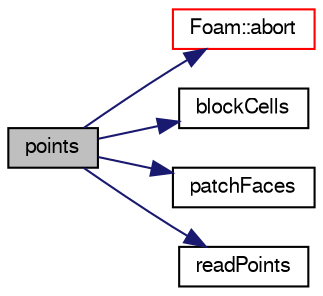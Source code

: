 digraph "points"
{
  bgcolor="transparent";
  edge [fontname="FreeSans",fontsize="10",labelfontname="FreeSans",labelfontsize="10"];
  node [fontname="FreeSans",fontsize="10",shape=record];
  rankdir="LR";
  Node81 [label="points",height=0.2,width=0.4,color="black", fillcolor="grey75", style="filled", fontcolor="black"];
  Node81 -> Node82 [color="midnightblue",fontsize="10",style="solid",fontname="FreeSans"];
  Node82 [label="Foam::abort",height=0.2,width=0.4,color="red",URL="$a21124.html#a447107a607d03e417307c203fa5fb44b"];
  Node81 -> Node125 [color="midnightblue",fontsize="10",style="solid",fontname="FreeSans"];
  Node125 [label="blockCells",height=0.2,width=0.4,color="black",URL="$a31326.html#aa0f057687bccbcff404b4e2201cd7c6e",tooltip="Return block cells. "];
  Node81 -> Node126 [color="midnightblue",fontsize="10",style="solid",fontname="FreeSans"];
  Node126 [label="patchFaces",height=0.2,width=0.4,color="black",URL="$a31326.html#a28b02d41e14c752cc8c8176e9e563f41",tooltip="Return block patch faces given direction and range limits. "];
  Node81 -> Node127 [color="midnightblue",fontsize="10",style="solid",fontname="FreeSans"];
  Node127 [label="readPoints",height=0.2,width=0.4,color="black",URL="$a31326.html#aac91eb5f0b1ff55448123d001d0d5879",tooltip="Read block points. "];
}
